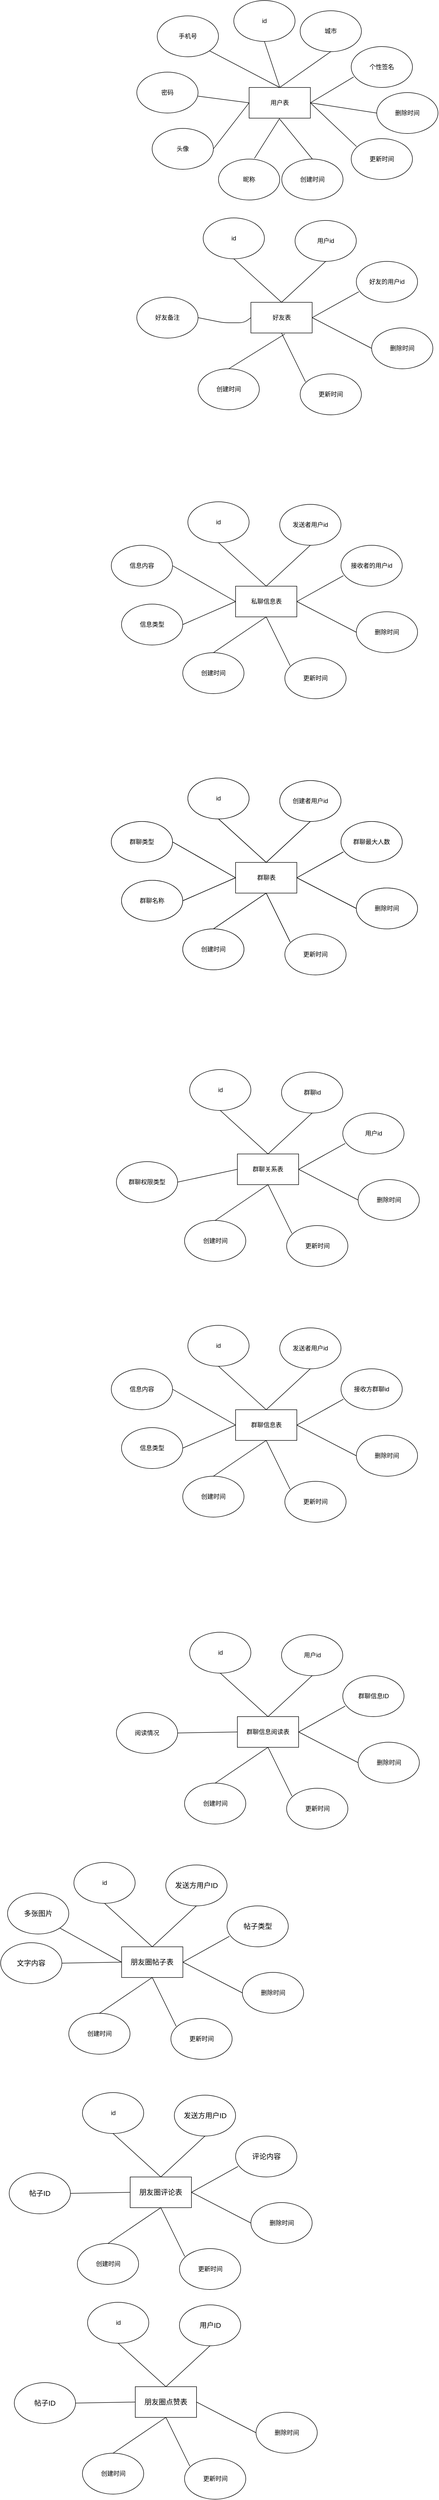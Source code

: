 <mxfile version="14.6.9" type="github">
  <diagram id="XN5b5UXGegkv9Bx4KRt7" name="Page-1">
    <mxGraphModel dx="1321" dy="261" grid="1" gridSize="10" guides="1" tooltips="1" connect="1" arrows="1" fold="1" page="1" pageScale="1" pageWidth="827" pageHeight="1169" math="0" shadow="0">
      <root>
        <mxCell id="0" />
        <mxCell id="1" parent="0" />
        <mxCell id="5YTZuYFK5h-d97oORlPm-1" value="用户表" style="rounded=0;whiteSpace=wrap;html=1;" parent="1" vertex="1">
          <mxGeometry x="350" y="250" width="120" height="60" as="geometry" />
        </mxCell>
        <mxCell id="5YTZuYFK5h-d97oORlPm-2" value="手机号" style="ellipse;whiteSpace=wrap;html=1;" parent="1" vertex="1">
          <mxGeometry x="170" y="110" width="120" height="80" as="geometry" />
        </mxCell>
        <mxCell id="5YTZuYFK5h-d97oORlPm-3" value="id" style="ellipse;whiteSpace=wrap;html=1;" parent="1" vertex="1">
          <mxGeometry x="320" y="80" width="120" height="80" as="geometry" />
        </mxCell>
        <mxCell id="5YTZuYFK5h-d97oORlPm-4" value="密码" style="ellipse;whiteSpace=wrap;html=1;" parent="1" vertex="1">
          <mxGeometry x="130" y="220" width="120" height="80" as="geometry" />
        </mxCell>
        <mxCell id="5YTZuYFK5h-d97oORlPm-5" value="昵称" style="ellipse;whiteSpace=wrap;html=1;" parent="1" vertex="1">
          <mxGeometry x="290" y="390" width="120" height="80" as="geometry" />
        </mxCell>
        <mxCell id="5YTZuYFK5h-d97oORlPm-6" value="个性签名" style="ellipse;whiteSpace=wrap;html=1;" parent="1" vertex="1">
          <mxGeometry x="550" y="170" width="120" height="80" as="geometry" />
        </mxCell>
        <mxCell id="5YTZuYFK5h-d97oORlPm-7" value="城市" style="ellipse;whiteSpace=wrap;html=1;" parent="1" vertex="1">
          <mxGeometry x="450" y="100" width="120" height="80" as="geometry" />
        </mxCell>
        <mxCell id="5YTZuYFK5h-d97oORlPm-8" value="头像" style="ellipse;whiteSpace=wrap;html=1;" parent="1" vertex="1">
          <mxGeometry x="160" y="330" width="120" height="80" as="geometry" />
        </mxCell>
        <mxCell id="5YTZuYFK5h-d97oORlPm-9" value="删除时间" style="ellipse;whiteSpace=wrap;html=1;" parent="1" vertex="1">
          <mxGeometry x="600" y="260" width="120" height="80" as="geometry" />
        </mxCell>
        <mxCell id="5YTZuYFK5h-d97oORlPm-10" value="更新时间" style="ellipse;whiteSpace=wrap;html=1;" parent="1" vertex="1">
          <mxGeometry x="550" y="350" width="120" height="80" as="geometry" />
        </mxCell>
        <mxCell id="5YTZuYFK5h-d97oORlPm-11" value="创建时间" style="ellipse;whiteSpace=wrap;html=1;" parent="1" vertex="1">
          <mxGeometry x="414" y="390" width="120" height="80" as="geometry" />
        </mxCell>
        <mxCell id="5YTZuYFK5h-d97oORlPm-12" value="" style="endArrow=none;html=1;entryX=1;entryY=1;entryDx=0;entryDy=0;exitX=0.5;exitY=0;exitDx=0;exitDy=0;" parent="1" source="5YTZuYFK5h-d97oORlPm-1" target="5YTZuYFK5h-d97oORlPm-2" edge="1">
          <mxGeometry width="50" height="50" relative="1" as="geometry">
            <mxPoint x="390" y="310" as="sourcePoint" />
            <mxPoint x="440" y="260" as="targetPoint" />
          </mxGeometry>
        </mxCell>
        <mxCell id="5YTZuYFK5h-d97oORlPm-13" value="" style="endArrow=none;html=1;entryX=0.5;entryY=1;entryDx=0;entryDy=0;exitX=0.5;exitY=0;exitDx=0;exitDy=0;" parent="1" source="5YTZuYFK5h-d97oORlPm-1" target="5YTZuYFK5h-d97oORlPm-7" edge="1">
          <mxGeometry width="50" height="50" relative="1" as="geometry">
            <mxPoint x="390" y="310" as="sourcePoint" />
            <mxPoint x="440" y="260" as="targetPoint" />
          </mxGeometry>
        </mxCell>
        <mxCell id="5YTZuYFK5h-d97oORlPm-15" value="" style="endArrow=none;html=1;entryX=0.5;entryY=1;entryDx=0;entryDy=0;exitX=0.5;exitY=0;exitDx=0;exitDy=0;" parent="1" source="5YTZuYFK5h-d97oORlPm-1" target="5YTZuYFK5h-d97oORlPm-3" edge="1">
          <mxGeometry width="50" height="50" relative="1" as="geometry">
            <mxPoint x="390" y="310" as="sourcePoint" />
            <mxPoint x="440" y="260" as="targetPoint" />
          </mxGeometry>
        </mxCell>
        <mxCell id="5YTZuYFK5h-d97oORlPm-16" value="" style="endArrow=none;html=1;entryX=0.04;entryY=0.743;entryDx=0;entryDy=0;entryPerimeter=0;exitX=1;exitY=0.5;exitDx=0;exitDy=0;" parent="1" source="5YTZuYFK5h-d97oORlPm-1" target="5YTZuYFK5h-d97oORlPm-6" edge="1">
          <mxGeometry width="50" height="50" relative="1" as="geometry">
            <mxPoint x="120" y="470" as="sourcePoint" />
            <mxPoint x="170" y="420" as="targetPoint" />
          </mxGeometry>
        </mxCell>
        <mxCell id="5YTZuYFK5h-d97oORlPm-17" value="" style="endArrow=none;html=1;exitX=1;exitY=0.5;exitDx=0;exitDy=0;entryX=0;entryY=0.5;entryDx=0;entryDy=0;" parent="1" source="5YTZuYFK5h-d97oORlPm-1" target="5YTZuYFK5h-d97oORlPm-9" edge="1">
          <mxGeometry width="50" height="50" relative="1" as="geometry">
            <mxPoint x="470" y="340" as="sourcePoint" />
            <mxPoint x="520" y="290" as="targetPoint" />
          </mxGeometry>
        </mxCell>
        <mxCell id="5YTZuYFK5h-d97oORlPm-18" value="" style="endArrow=none;html=1;exitX=1;exitY=0.5;exitDx=0;exitDy=0;entryX=0.087;entryY=0.193;entryDx=0;entryDy=0;entryPerimeter=0;" parent="1" source="5YTZuYFK5h-d97oORlPm-1" target="5YTZuYFK5h-d97oORlPm-10" edge="1">
          <mxGeometry width="50" height="50" relative="1" as="geometry">
            <mxPoint x="520" y="360" as="sourcePoint" />
            <mxPoint x="570" y="310" as="targetPoint" />
          </mxGeometry>
        </mxCell>
        <mxCell id="5YTZuYFK5h-d97oORlPm-19" value="" style="endArrow=none;html=1;exitX=0.5;exitY=0;exitDx=0;exitDy=0;" parent="1" source="5YTZuYFK5h-d97oORlPm-11" edge="1">
          <mxGeometry width="50" height="50" relative="1" as="geometry">
            <mxPoint x="390" y="310" as="sourcePoint" />
            <mxPoint x="410" y="312" as="targetPoint" />
          </mxGeometry>
        </mxCell>
        <mxCell id="5YTZuYFK5h-d97oORlPm-20" value="" style="endArrow=none;html=1;exitX=0.587;exitY=-0.017;exitDx=0;exitDy=0;exitPerimeter=0;entryX=0.5;entryY=1;entryDx=0;entryDy=0;" parent="1" source="5YTZuYFK5h-d97oORlPm-5" target="5YTZuYFK5h-d97oORlPm-1" edge="1">
          <mxGeometry width="50" height="50" relative="1" as="geometry">
            <mxPoint x="390" y="310" as="sourcePoint" />
            <mxPoint x="440" y="260" as="targetPoint" />
          </mxGeometry>
        </mxCell>
        <mxCell id="5YTZuYFK5h-d97oORlPm-21" value="" style="endArrow=none;html=1;entryX=0;entryY=0.5;entryDx=0;entryDy=0;exitX=1;exitY=0.5;exitDx=0;exitDy=0;" parent="1" source="5YTZuYFK5h-d97oORlPm-8" target="5YTZuYFK5h-d97oORlPm-1" edge="1">
          <mxGeometry width="50" height="50" relative="1" as="geometry">
            <mxPoint x="280" y="380" as="sourcePoint" />
            <mxPoint x="330" y="330" as="targetPoint" />
          </mxGeometry>
        </mxCell>
        <mxCell id="5YTZuYFK5h-d97oORlPm-23" value="" style="endArrow=none;html=1;entryX=0;entryY=0.5;entryDx=0;entryDy=0;" parent="1" target="5YTZuYFK5h-d97oORlPm-1" edge="1">
          <mxGeometry width="50" height="50" relative="1" as="geometry">
            <mxPoint x="250" y="267" as="sourcePoint" />
            <mxPoint x="320.711" y="260" as="targetPoint" />
          </mxGeometry>
        </mxCell>
        <mxCell id="5YTZuYFK5h-d97oORlPm-25" value="好友表" style="rounded=0;whiteSpace=wrap;html=1;" parent="1" vertex="1">
          <mxGeometry x="353.5" y="670" width="120" height="60" as="geometry" />
        </mxCell>
        <mxCell id="5YTZuYFK5h-d97oORlPm-27" value="id" style="ellipse;whiteSpace=wrap;html=1;" parent="1" vertex="1">
          <mxGeometry x="260" y="505" width="120" height="80" as="geometry" />
        </mxCell>
        <mxCell id="5YTZuYFK5h-d97oORlPm-29" value="好友备注" style="ellipse;whiteSpace=wrap;html=1;" parent="1" vertex="1">
          <mxGeometry x="130" y="660" width="120" height="80" as="geometry" />
        </mxCell>
        <mxCell id="5YTZuYFK5h-d97oORlPm-30" value="好友的用户id" style="ellipse;whiteSpace=wrap;html=1;" parent="1" vertex="1">
          <mxGeometry x="560" y="590" width="120" height="80" as="geometry" />
        </mxCell>
        <mxCell id="5YTZuYFK5h-d97oORlPm-31" value="用户id" style="ellipse;whiteSpace=wrap;html=1;" parent="1" vertex="1">
          <mxGeometry x="440" y="510" width="120" height="80" as="geometry" />
        </mxCell>
        <mxCell id="5YTZuYFK5h-d97oORlPm-33" value="删除时间" style="ellipse;whiteSpace=wrap;html=1;" parent="1" vertex="1">
          <mxGeometry x="590" y="720" width="120" height="80" as="geometry" />
        </mxCell>
        <mxCell id="5YTZuYFK5h-d97oORlPm-34" value="更新时间" style="ellipse;whiteSpace=wrap;html=1;" parent="1" vertex="1">
          <mxGeometry x="450" y="810" width="120" height="80" as="geometry" />
        </mxCell>
        <mxCell id="5YTZuYFK5h-d97oORlPm-35" value="创建时间" style="ellipse;whiteSpace=wrap;html=1;" parent="1" vertex="1">
          <mxGeometry x="250" y="800" width="120" height="80" as="geometry" />
        </mxCell>
        <mxCell id="5YTZuYFK5h-d97oORlPm-37" value="" style="endArrow=none;html=1;entryX=0.5;entryY=1;entryDx=0;entryDy=0;exitX=0.5;exitY=0;exitDx=0;exitDy=0;" parent="1" source="5YTZuYFK5h-d97oORlPm-25" target="5YTZuYFK5h-d97oORlPm-31" edge="1">
          <mxGeometry width="50" height="50" relative="1" as="geometry">
            <mxPoint x="400" y="730" as="sourcePoint" />
            <mxPoint x="450" y="680" as="targetPoint" />
          </mxGeometry>
        </mxCell>
        <mxCell id="5YTZuYFK5h-d97oORlPm-38" value="" style="endArrow=none;html=1;entryX=0.5;entryY=1;entryDx=0;entryDy=0;exitX=0.5;exitY=0;exitDx=0;exitDy=0;" parent="1" source="5YTZuYFK5h-d97oORlPm-25" target="5YTZuYFK5h-d97oORlPm-27" edge="1">
          <mxGeometry width="50" height="50" relative="1" as="geometry">
            <mxPoint x="400" y="730" as="sourcePoint" />
            <mxPoint x="450" y="680" as="targetPoint" />
          </mxGeometry>
        </mxCell>
        <mxCell id="5YTZuYFK5h-d97oORlPm-39" value="" style="endArrow=none;html=1;entryX=0.04;entryY=0.743;entryDx=0;entryDy=0;entryPerimeter=0;exitX=1;exitY=0.5;exitDx=0;exitDy=0;" parent="1" source="5YTZuYFK5h-d97oORlPm-25" target="5YTZuYFK5h-d97oORlPm-30" edge="1">
          <mxGeometry width="50" height="50" relative="1" as="geometry">
            <mxPoint x="130" y="890" as="sourcePoint" />
            <mxPoint x="180" y="840" as="targetPoint" />
          </mxGeometry>
        </mxCell>
        <mxCell id="5YTZuYFK5h-d97oORlPm-40" value="" style="endArrow=none;html=1;exitX=1;exitY=0.5;exitDx=0;exitDy=0;entryX=0;entryY=0.5;entryDx=0;entryDy=0;" parent="1" source="5YTZuYFK5h-d97oORlPm-25" target="5YTZuYFK5h-d97oORlPm-33" edge="1">
          <mxGeometry width="50" height="50" relative="1" as="geometry">
            <mxPoint x="480" y="760" as="sourcePoint" />
            <mxPoint x="530" y="710" as="targetPoint" />
          </mxGeometry>
        </mxCell>
        <mxCell id="5YTZuYFK5h-d97oORlPm-41" value="" style="endArrow=none;html=1;entryX=0.087;entryY=0.193;entryDx=0;entryDy=0;entryPerimeter=0;exitX=0.5;exitY=1;exitDx=0;exitDy=0;" parent="1" source="5YTZuYFK5h-d97oORlPm-25" target="5YTZuYFK5h-d97oORlPm-34" edge="1">
          <mxGeometry width="50" height="50" relative="1" as="geometry">
            <mxPoint x="420" y="740" as="sourcePoint" />
            <mxPoint x="580" y="730" as="targetPoint" />
          </mxGeometry>
        </mxCell>
        <mxCell id="5YTZuYFK5h-d97oORlPm-42" value="" style="endArrow=none;html=1;exitX=0.5;exitY=0;exitDx=0;exitDy=0;" parent="1" source="5YTZuYFK5h-d97oORlPm-35" edge="1">
          <mxGeometry width="50" height="50" relative="1" as="geometry">
            <mxPoint x="400" y="730" as="sourcePoint" />
            <mxPoint x="420" y="732" as="targetPoint" />
          </mxGeometry>
        </mxCell>
        <mxCell id="5YTZuYFK5h-d97oORlPm-43" value="" style="endArrow=none;html=1;exitX=1;exitY=0.5;exitDx=0;exitDy=0;entryX=0;entryY=0.5;entryDx=0;entryDy=0;" parent="1" source="5YTZuYFK5h-d97oORlPm-29" target="5YTZuYFK5h-d97oORlPm-25" edge="1">
          <mxGeometry width="50" height="50" relative="1" as="geometry">
            <mxPoint x="400" y="730" as="sourcePoint" />
            <mxPoint x="450" y="680" as="targetPoint" />
            <Array as="points">
              <mxPoint x="300" y="710" />
              <mxPoint x="340" y="710" />
            </Array>
          </mxGeometry>
        </mxCell>
        <mxCell id="5YTZuYFK5h-d97oORlPm-49" value="私聊信息表" style="rounded=0;whiteSpace=wrap;html=1;" parent="1" vertex="1">
          <mxGeometry x="323.5" y="1225" width="120" height="60" as="geometry" />
        </mxCell>
        <mxCell id="5YTZuYFK5h-d97oORlPm-50" value="id" style="ellipse;whiteSpace=wrap;html=1;" parent="1" vertex="1">
          <mxGeometry x="230" y="1060" width="120" height="80" as="geometry" />
        </mxCell>
        <mxCell id="5YTZuYFK5h-d97oORlPm-51" value="信息类型" style="ellipse;whiteSpace=wrap;html=1;" parent="1" vertex="1">
          <mxGeometry x="100" y="1260" width="120" height="80" as="geometry" />
        </mxCell>
        <mxCell id="5YTZuYFK5h-d97oORlPm-52" value="接收者的用户id" style="ellipse;whiteSpace=wrap;html=1;" parent="1" vertex="1">
          <mxGeometry x="530" y="1145" width="120" height="80" as="geometry" />
        </mxCell>
        <mxCell id="5YTZuYFK5h-d97oORlPm-53" value="发送者用户id" style="ellipse;whiteSpace=wrap;html=1;" parent="1" vertex="1">
          <mxGeometry x="410" y="1065" width="120" height="80" as="geometry" />
        </mxCell>
        <mxCell id="5YTZuYFK5h-d97oORlPm-54" value="删除时间" style="ellipse;whiteSpace=wrap;html=1;" parent="1" vertex="1">
          <mxGeometry x="560" y="1275" width="120" height="80" as="geometry" />
        </mxCell>
        <mxCell id="5YTZuYFK5h-d97oORlPm-55" value="更新时间" style="ellipse;whiteSpace=wrap;html=1;" parent="1" vertex="1">
          <mxGeometry x="420" y="1365" width="120" height="80" as="geometry" />
        </mxCell>
        <mxCell id="5YTZuYFK5h-d97oORlPm-56" value="创建时间" style="ellipse;whiteSpace=wrap;html=1;" parent="1" vertex="1">
          <mxGeometry x="220" y="1355" width="120" height="80" as="geometry" />
        </mxCell>
        <mxCell id="5YTZuYFK5h-d97oORlPm-57" value="" style="endArrow=none;html=1;entryX=0.5;entryY=1;entryDx=0;entryDy=0;exitX=0.5;exitY=0;exitDx=0;exitDy=0;" parent="1" source="5YTZuYFK5h-d97oORlPm-49" target="5YTZuYFK5h-d97oORlPm-53" edge="1">
          <mxGeometry width="50" height="50" relative="1" as="geometry">
            <mxPoint x="370" y="1285" as="sourcePoint" />
            <mxPoint x="420" y="1235" as="targetPoint" />
          </mxGeometry>
        </mxCell>
        <mxCell id="5YTZuYFK5h-d97oORlPm-58" value="" style="endArrow=none;html=1;entryX=0.5;entryY=1;entryDx=0;entryDy=0;exitX=0.5;exitY=0;exitDx=0;exitDy=0;" parent="1" source="5YTZuYFK5h-d97oORlPm-49" target="5YTZuYFK5h-d97oORlPm-50" edge="1">
          <mxGeometry width="50" height="50" relative="1" as="geometry">
            <mxPoint x="370" y="1285" as="sourcePoint" />
            <mxPoint x="420" y="1235" as="targetPoint" />
          </mxGeometry>
        </mxCell>
        <mxCell id="5YTZuYFK5h-d97oORlPm-59" value="" style="endArrow=none;html=1;entryX=0.04;entryY=0.743;entryDx=0;entryDy=0;entryPerimeter=0;exitX=1;exitY=0.5;exitDx=0;exitDy=0;" parent="1" source="5YTZuYFK5h-d97oORlPm-49" target="5YTZuYFK5h-d97oORlPm-52" edge="1">
          <mxGeometry width="50" height="50" relative="1" as="geometry">
            <mxPoint x="100" y="1445" as="sourcePoint" />
            <mxPoint x="150" y="1395" as="targetPoint" />
          </mxGeometry>
        </mxCell>
        <mxCell id="5YTZuYFK5h-d97oORlPm-60" value="" style="endArrow=none;html=1;exitX=1;exitY=0.5;exitDx=0;exitDy=0;entryX=0;entryY=0.5;entryDx=0;entryDy=0;" parent="1" source="5YTZuYFK5h-d97oORlPm-49" target="5YTZuYFK5h-d97oORlPm-54" edge="1">
          <mxGeometry width="50" height="50" relative="1" as="geometry">
            <mxPoint x="450" y="1315" as="sourcePoint" />
            <mxPoint x="500" y="1265" as="targetPoint" />
          </mxGeometry>
        </mxCell>
        <mxCell id="5YTZuYFK5h-d97oORlPm-61" value="" style="endArrow=none;html=1;entryX=0.087;entryY=0.193;entryDx=0;entryDy=0;entryPerimeter=0;exitX=0.5;exitY=1;exitDx=0;exitDy=0;" parent="1" source="5YTZuYFK5h-d97oORlPm-49" target="5YTZuYFK5h-d97oORlPm-55" edge="1">
          <mxGeometry width="50" height="50" relative="1" as="geometry">
            <mxPoint x="390" y="1295" as="sourcePoint" />
            <mxPoint x="550" y="1285" as="targetPoint" />
          </mxGeometry>
        </mxCell>
        <mxCell id="5YTZuYFK5h-d97oORlPm-62" value="" style="endArrow=none;html=1;exitX=0.5;exitY=0;exitDx=0;exitDy=0;entryX=0.5;entryY=1;entryDx=0;entryDy=0;" parent="1" source="5YTZuYFK5h-d97oORlPm-56" target="5YTZuYFK5h-d97oORlPm-49" edge="1">
          <mxGeometry width="50" height="50" relative="1" as="geometry">
            <mxPoint x="370" y="1285" as="sourcePoint" />
            <mxPoint x="390" y="1287" as="targetPoint" />
          </mxGeometry>
        </mxCell>
        <mxCell id="5YTZuYFK5h-d97oORlPm-64" value="信息内容" style="ellipse;whiteSpace=wrap;html=1;" parent="1" vertex="1">
          <mxGeometry x="80" y="1145" width="120" height="80" as="geometry" />
        </mxCell>
        <mxCell id="5YTZuYFK5h-d97oORlPm-65" value="" style="endArrow=none;html=1;exitX=1;exitY=0.5;exitDx=0;exitDy=0;entryX=0;entryY=0.5;entryDx=0;entryDy=0;" parent="1" source="5YTZuYFK5h-d97oORlPm-64" target="5YTZuYFK5h-d97oORlPm-49" edge="1">
          <mxGeometry width="50" height="50" relative="1" as="geometry">
            <mxPoint x="220" y="1200" as="sourcePoint" />
            <mxPoint x="320" y="1250" as="targetPoint" />
          </mxGeometry>
        </mxCell>
        <mxCell id="5YTZuYFK5h-d97oORlPm-66" value="" style="endArrow=none;html=1;entryX=0;entryY=0.5;entryDx=0;entryDy=0;" parent="1" target="5YTZuYFK5h-d97oORlPm-49" edge="1">
          <mxGeometry width="50" height="50" relative="1" as="geometry">
            <mxPoint x="220" y="1300" as="sourcePoint" />
            <mxPoint x="320" y="1260" as="targetPoint" />
          </mxGeometry>
        </mxCell>
        <mxCell id="5YTZuYFK5h-d97oORlPm-68" value="群聊表" style="rounded=0;whiteSpace=wrap;html=1;" parent="1" vertex="1">
          <mxGeometry x="323.5" y="1765" width="120" height="60" as="geometry" />
        </mxCell>
        <mxCell id="5YTZuYFK5h-d97oORlPm-69" value="id" style="ellipse;whiteSpace=wrap;html=1;" parent="1" vertex="1">
          <mxGeometry x="230" y="1600" width="120" height="80" as="geometry" />
        </mxCell>
        <mxCell id="5YTZuYFK5h-d97oORlPm-70" value="群聊名称" style="ellipse;whiteSpace=wrap;html=1;" parent="1" vertex="1">
          <mxGeometry x="100" y="1800" width="120" height="80" as="geometry" />
        </mxCell>
        <mxCell id="5YTZuYFK5h-d97oORlPm-71" value="群聊最大人数" style="ellipse;whiteSpace=wrap;html=1;" parent="1" vertex="1">
          <mxGeometry x="530" y="1685" width="120" height="80" as="geometry" />
        </mxCell>
        <mxCell id="5YTZuYFK5h-d97oORlPm-72" value="创建者用户id" style="ellipse;whiteSpace=wrap;html=1;" parent="1" vertex="1">
          <mxGeometry x="410" y="1605" width="120" height="80" as="geometry" />
        </mxCell>
        <mxCell id="5YTZuYFK5h-d97oORlPm-73" value="删除时间" style="ellipse;whiteSpace=wrap;html=1;" parent="1" vertex="1">
          <mxGeometry x="560" y="1815" width="120" height="80" as="geometry" />
        </mxCell>
        <mxCell id="5YTZuYFK5h-d97oORlPm-74" value="更新时间" style="ellipse;whiteSpace=wrap;html=1;" parent="1" vertex="1">
          <mxGeometry x="420" y="1905" width="120" height="80" as="geometry" />
        </mxCell>
        <mxCell id="5YTZuYFK5h-d97oORlPm-75" value="创建时间" style="ellipse;whiteSpace=wrap;html=1;" parent="1" vertex="1">
          <mxGeometry x="220" y="1895" width="120" height="80" as="geometry" />
        </mxCell>
        <mxCell id="5YTZuYFK5h-d97oORlPm-76" value="" style="endArrow=none;html=1;entryX=0.5;entryY=1;entryDx=0;entryDy=0;exitX=0.5;exitY=0;exitDx=0;exitDy=0;" parent="1" source="5YTZuYFK5h-d97oORlPm-68" target="5YTZuYFK5h-d97oORlPm-72" edge="1">
          <mxGeometry width="50" height="50" relative="1" as="geometry">
            <mxPoint x="370" y="1825" as="sourcePoint" />
            <mxPoint x="420" y="1775" as="targetPoint" />
          </mxGeometry>
        </mxCell>
        <mxCell id="5YTZuYFK5h-d97oORlPm-77" value="" style="endArrow=none;html=1;entryX=0.5;entryY=1;entryDx=0;entryDy=0;exitX=0.5;exitY=0;exitDx=0;exitDy=0;" parent="1" source="5YTZuYFK5h-d97oORlPm-68" target="5YTZuYFK5h-d97oORlPm-69" edge="1">
          <mxGeometry width="50" height="50" relative="1" as="geometry">
            <mxPoint x="370" y="1825" as="sourcePoint" />
            <mxPoint x="420" y="1775" as="targetPoint" />
          </mxGeometry>
        </mxCell>
        <mxCell id="5YTZuYFK5h-d97oORlPm-78" value="" style="endArrow=none;html=1;entryX=0.04;entryY=0.743;entryDx=0;entryDy=0;entryPerimeter=0;exitX=1;exitY=0.5;exitDx=0;exitDy=0;" parent="1" source="5YTZuYFK5h-d97oORlPm-68" target="5YTZuYFK5h-d97oORlPm-71" edge="1">
          <mxGeometry width="50" height="50" relative="1" as="geometry">
            <mxPoint x="100" y="1985" as="sourcePoint" />
            <mxPoint x="150" y="1935" as="targetPoint" />
          </mxGeometry>
        </mxCell>
        <mxCell id="5YTZuYFK5h-d97oORlPm-79" value="" style="endArrow=none;html=1;exitX=1;exitY=0.5;exitDx=0;exitDy=0;entryX=0;entryY=0.5;entryDx=0;entryDy=0;" parent="1" source="5YTZuYFK5h-d97oORlPm-68" target="5YTZuYFK5h-d97oORlPm-73" edge="1">
          <mxGeometry width="50" height="50" relative="1" as="geometry">
            <mxPoint x="450" y="1855" as="sourcePoint" />
            <mxPoint x="500" y="1805" as="targetPoint" />
          </mxGeometry>
        </mxCell>
        <mxCell id="5YTZuYFK5h-d97oORlPm-80" value="" style="endArrow=none;html=1;entryX=0.087;entryY=0.193;entryDx=0;entryDy=0;entryPerimeter=0;exitX=0.5;exitY=1;exitDx=0;exitDy=0;" parent="1" source="5YTZuYFK5h-d97oORlPm-68" target="5YTZuYFK5h-d97oORlPm-74" edge="1">
          <mxGeometry width="50" height="50" relative="1" as="geometry">
            <mxPoint x="390" y="1835" as="sourcePoint" />
            <mxPoint x="550" y="1825" as="targetPoint" />
          </mxGeometry>
        </mxCell>
        <mxCell id="5YTZuYFK5h-d97oORlPm-81" value="" style="endArrow=none;html=1;exitX=0.5;exitY=0;exitDx=0;exitDy=0;entryX=0.5;entryY=1;entryDx=0;entryDy=0;" parent="1" source="5YTZuYFK5h-d97oORlPm-75" target="5YTZuYFK5h-d97oORlPm-68" edge="1">
          <mxGeometry width="50" height="50" relative="1" as="geometry">
            <mxPoint x="370" y="1825" as="sourcePoint" />
            <mxPoint x="390" y="1827" as="targetPoint" />
          </mxGeometry>
        </mxCell>
        <mxCell id="5YTZuYFK5h-d97oORlPm-82" value="群聊类型" style="ellipse;whiteSpace=wrap;html=1;" parent="1" vertex="1">
          <mxGeometry x="80" y="1685" width="120" height="80" as="geometry" />
        </mxCell>
        <mxCell id="5YTZuYFK5h-d97oORlPm-83" value="" style="endArrow=none;html=1;exitX=1;exitY=0.5;exitDx=0;exitDy=0;entryX=0;entryY=0.5;entryDx=0;entryDy=0;" parent="1" source="5YTZuYFK5h-d97oORlPm-82" target="5YTZuYFK5h-d97oORlPm-68" edge="1">
          <mxGeometry width="50" height="50" relative="1" as="geometry">
            <mxPoint x="220" y="1740" as="sourcePoint" />
            <mxPoint x="320" y="1790" as="targetPoint" />
          </mxGeometry>
        </mxCell>
        <mxCell id="5YTZuYFK5h-d97oORlPm-84" value="" style="endArrow=none;html=1;entryX=0;entryY=0.5;entryDx=0;entryDy=0;" parent="1" target="5YTZuYFK5h-d97oORlPm-68" edge="1">
          <mxGeometry width="50" height="50" relative="1" as="geometry">
            <mxPoint x="220" y="1840" as="sourcePoint" />
            <mxPoint x="320" y="1800" as="targetPoint" />
          </mxGeometry>
        </mxCell>
        <mxCell id="5YTZuYFK5h-d97oORlPm-85" value="群聊表" style="rounded=0;whiteSpace=wrap;html=1;" parent="1" vertex="1">
          <mxGeometry x="323.5" y="1765" width="120" height="60" as="geometry" />
        </mxCell>
        <mxCell id="5YTZuYFK5h-d97oORlPm-86" value="id" style="ellipse;whiteSpace=wrap;html=1;" parent="1" vertex="1">
          <mxGeometry x="230" y="1600" width="120" height="80" as="geometry" />
        </mxCell>
        <mxCell id="5YTZuYFK5h-d97oORlPm-87" value="群聊名称" style="ellipse;whiteSpace=wrap;html=1;" parent="1" vertex="1">
          <mxGeometry x="100" y="1800" width="120" height="80" as="geometry" />
        </mxCell>
        <mxCell id="5YTZuYFK5h-d97oORlPm-88" value="群聊最大人数" style="ellipse;whiteSpace=wrap;html=1;" parent="1" vertex="1">
          <mxGeometry x="530" y="1685" width="120" height="80" as="geometry" />
        </mxCell>
        <mxCell id="5YTZuYFK5h-d97oORlPm-89" value="创建者用户id" style="ellipse;whiteSpace=wrap;html=1;" parent="1" vertex="1">
          <mxGeometry x="410" y="1605" width="120" height="80" as="geometry" />
        </mxCell>
        <mxCell id="5YTZuYFK5h-d97oORlPm-90" value="创建时间" style="ellipse;whiteSpace=wrap;html=1;" parent="1" vertex="1">
          <mxGeometry x="220" y="1895" width="120" height="80" as="geometry" />
        </mxCell>
        <mxCell id="5YTZuYFK5h-d97oORlPm-91" value="" style="endArrow=none;html=1;entryX=0.5;entryY=1;entryDx=0;entryDy=0;exitX=0.5;exitY=0;exitDx=0;exitDy=0;" parent="1" source="5YTZuYFK5h-d97oORlPm-85" target="5YTZuYFK5h-d97oORlPm-89" edge="1">
          <mxGeometry width="50" height="50" relative="1" as="geometry">
            <mxPoint x="370" y="1825" as="sourcePoint" />
            <mxPoint x="420" y="1775" as="targetPoint" />
          </mxGeometry>
        </mxCell>
        <mxCell id="5YTZuYFK5h-d97oORlPm-92" value="" style="endArrow=none;html=1;entryX=0.5;entryY=1;entryDx=0;entryDy=0;exitX=0.5;exitY=0;exitDx=0;exitDy=0;" parent="1" source="5YTZuYFK5h-d97oORlPm-85" target="5YTZuYFK5h-d97oORlPm-86" edge="1">
          <mxGeometry width="50" height="50" relative="1" as="geometry">
            <mxPoint x="370" y="1825" as="sourcePoint" />
            <mxPoint x="420" y="1775" as="targetPoint" />
          </mxGeometry>
        </mxCell>
        <mxCell id="5YTZuYFK5h-d97oORlPm-93" value="" style="endArrow=none;html=1;entryX=0.04;entryY=0.743;entryDx=0;entryDy=0;entryPerimeter=0;exitX=1;exitY=0.5;exitDx=0;exitDy=0;" parent="1" source="5YTZuYFK5h-d97oORlPm-85" target="5YTZuYFK5h-d97oORlPm-88" edge="1">
          <mxGeometry width="50" height="50" relative="1" as="geometry">
            <mxPoint x="100" y="1985" as="sourcePoint" />
            <mxPoint x="150" y="1935" as="targetPoint" />
          </mxGeometry>
        </mxCell>
        <mxCell id="5YTZuYFK5h-d97oORlPm-94" value="" style="endArrow=none;html=1;exitX=1;exitY=0.5;exitDx=0;exitDy=0;entryX=0;entryY=0.5;entryDx=0;entryDy=0;" parent="1" source="5YTZuYFK5h-d97oORlPm-85" target="5YTZuYFK5h-d97oORlPm-100" edge="1">
          <mxGeometry width="50" height="50" relative="1" as="geometry">
            <mxPoint x="450" y="1855" as="sourcePoint" />
            <mxPoint x="500" y="1805" as="targetPoint" />
          </mxGeometry>
        </mxCell>
        <mxCell id="5YTZuYFK5h-d97oORlPm-95" value="" style="endArrow=none;html=1;entryX=0.087;entryY=0.193;entryDx=0;entryDy=0;entryPerimeter=0;exitX=0.5;exitY=1;exitDx=0;exitDy=0;" parent="1" source="5YTZuYFK5h-d97oORlPm-85" edge="1">
          <mxGeometry width="50" height="50" relative="1" as="geometry">
            <mxPoint x="390" y="1835" as="sourcePoint" />
            <mxPoint x="430.44" y="1920.44" as="targetPoint" />
          </mxGeometry>
        </mxCell>
        <mxCell id="5YTZuYFK5h-d97oORlPm-96" value="" style="endArrow=none;html=1;exitX=0.5;exitY=0;exitDx=0;exitDy=0;entryX=0.5;entryY=1;entryDx=0;entryDy=0;" parent="1" source="5YTZuYFK5h-d97oORlPm-90" target="5YTZuYFK5h-d97oORlPm-85" edge="1">
          <mxGeometry width="50" height="50" relative="1" as="geometry">
            <mxPoint x="370" y="1825" as="sourcePoint" />
            <mxPoint x="390" y="1827" as="targetPoint" />
          </mxGeometry>
        </mxCell>
        <mxCell id="5YTZuYFK5h-d97oORlPm-97" value="群聊类型" style="ellipse;whiteSpace=wrap;html=1;" parent="1" vertex="1">
          <mxGeometry x="80" y="1685" width="120" height="80" as="geometry" />
        </mxCell>
        <mxCell id="5YTZuYFK5h-d97oORlPm-98" value="" style="endArrow=none;html=1;exitX=1;exitY=0.5;exitDx=0;exitDy=0;entryX=0;entryY=0.5;entryDx=0;entryDy=0;" parent="1" source="5YTZuYFK5h-d97oORlPm-97" target="5YTZuYFK5h-d97oORlPm-85" edge="1">
          <mxGeometry width="50" height="50" relative="1" as="geometry">
            <mxPoint x="220" y="1740" as="sourcePoint" />
            <mxPoint x="320" y="1790" as="targetPoint" />
          </mxGeometry>
        </mxCell>
        <mxCell id="5YTZuYFK5h-d97oORlPm-99" value="" style="endArrow=none;html=1;entryX=0;entryY=0.5;entryDx=0;entryDy=0;" parent="1" target="5YTZuYFK5h-d97oORlPm-85" edge="1">
          <mxGeometry width="50" height="50" relative="1" as="geometry">
            <mxPoint x="220" y="1840" as="sourcePoint" />
            <mxPoint x="320" y="1800" as="targetPoint" />
          </mxGeometry>
        </mxCell>
        <mxCell id="5YTZuYFK5h-d97oORlPm-100" value="删除时间" style="ellipse;whiteSpace=wrap;html=1;" parent="1" vertex="1">
          <mxGeometry x="560" y="1815" width="120" height="80" as="geometry" />
        </mxCell>
        <mxCell id="5YTZuYFK5h-d97oORlPm-101" value="更新时间" style="ellipse;whiteSpace=wrap;html=1;" parent="1" vertex="1">
          <mxGeometry x="423.5" y="2475" width="120" height="80" as="geometry" />
        </mxCell>
        <mxCell id="5YTZuYFK5h-d97oORlPm-102" value="群聊关系表" style="rounded=0;whiteSpace=wrap;html=1;" parent="1" vertex="1">
          <mxGeometry x="327" y="2335" width="120" height="60" as="geometry" />
        </mxCell>
        <mxCell id="5YTZuYFK5h-d97oORlPm-103" value="id" style="ellipse;whiteSpace=wrap;html=1;" parent="1" vertex="1">
          <mxGeometry x="233.5" y="2170" width="120" height="80" as="geometry" />
        </mxCell>
        <mxCell id="5YTZuYFK5h-d97oORlPm-104" value="群聊权限类型" style="ellipse;whiteSpace=wrap;html=1;" parent="1" vertex="1">
          <mxGeometry x="90" y="2350" width="120" height="80" as="geometry" />
        </mxCell>
        <mxCell id="5YTZuYFK5h-d97oORlPm-105" value="用户id" style="ellipse;whiteSpace=wrap;html=1;" parent="1" vertex="1">
          <mxGeometry x="533.5" y="2255" width="120" height="80" as="geometry" />
        </mxCell>
        <mxCell id="5YTZuYFK5h-d97oORlPm-106" value="群聊id" style="ellipse;whiteSpace=wrap;html=1;" parent="1" vertex="1">
          <mxGeometry x="413.5" y="2175" width="120" height="80" as="geometry" />
        </mxCell>
        <mxCell id="5YTZuYFK5h-d97oORlPm-107" value="创建时间" style="ellipse;whiteSpace=wrap;html=1;" parent="1" vertex="1">
          <mxGeometry x="223.5" y="2465" width="120" height="80" as="geometry" />
        </mxCell>
        <mxCell id="5YTZuYFK5h-d97oORlPm-108" value="" style="endArrow=none;html=1;entryX=0.5;entryY=1;entryDx=0;entryDy=0;exitX=0.5;exitY=0;exitDx=0;exitDy=0;" parent="1" source="5YTZuYFK5h-d97oORlPm-102" target="5YTZuYFK5h-d97oORlPm-106" edge="1">
          <mxGeometry width="50" height="50" relative="1" as="geometry">
            <mxPoint x="373.5" y="2395" as="sourcePoint" />
            <mxPoint x="423.5" y="2345" as="targetPoint" />
          </mxGeometry>
        </mxCell>
        <mxCell id="5YTZuYFK5h-d97oORlPm-109" value="" style="endArrow=none;html=1;entryX=0.5;entryY=1;entryDx=0;entryDy=0;exitX=0.5;exitY=0;exitDx=0;exitDy=0;" parent="1" source="5YTZuYFK5h-d97oORlPm-102" target="5YTZuYFK5h-d97oORlPm-103" edge="1">
          <mxGeometry width="50" height="50" relative="1" as="geometry">
            <mxPoint x="373.5" y="2395" as="sourcePoint" />
            <mxPoint x="423.5" y="2345" as="targetPoint" />
          </mxGeometry>
        </mxCell>
        <mxCell id="5YTZuYFK5h-d97oORlPm-110" value="" style="endArrow=none;html=1;entryX=0.04;entryY=0.743;entryDx=0;entryDy=0;entryPerimeter=0;exitX=1;exitY=0.5;exitDx=0;exitDy=0;" parent="1" source="5YTZuYFK5h-d97oORlPm-102" target="5YTZuYFK5h-d97oORlPm-105" edge="1">
          <mxGeometry width="50" height="50" relative="1" as="geometry">
            <mxPoint x="103.5" y="2555" as="sourcePoint" />
            <mxPoint x="153.5" y="2505" as="targetPoint" />
          </mxGeometry>
        </mxCell>
        <mxCell id="5YTZuYFK5h-d97oORlPm-111" value="" style="endArrow=none;html=1;exitX=1;exitY=0.5;exitDx=0;exitDy=0;entryX=0;entryY=0.5;entryDx=0;entryDy=0;" parent="1" source="5YTZuYFK5h-d97oORlPm-102" target="5YTZuYFK5h-d97oORlPm-117" edge="1">
          <mxGeometry width="50" height="50" relative="1" as="geometry">
            <mxPoint x="453.5" y="2425" as="sourcePoint" />
            <mxPoint x="503.5" y="2375" as="targetPoint" />
          </mxGeometry>
        </mxCell>
        <mxCell id="5YTZuYFK5h-d97oORlPm-112" value="" style="endArrow=none;html=1;entryX=0.087;entryY=0.193;entryDx=0;entryDy=0;entryPerimeter=0;exitX=0.5;exitY=1;exitDx=0;exitDy=0;" parent="1" source="5YTZuYFK5h-d97oORlPm-102" edge="1">
          <mxGeometry width="50" height="50" relative="1" as="geometry">
            <mxPoint x="393.5" y="2405" as="sourcePoint" />
            <mxPoint x="433.94" y="2490.44" as="targetPoint" />
          </mxGeometry>
        </mxCell>
        <mxCell id="5YTZuYFK5h-d97oORlPm-113" value="" style="endArrow=none;html=1;exitX=0.5;exitY=0;exitDx=0;exitDy=0;entryX=0.5;entryY=1;entryDx=0;entryDy=0;" parent="1" source="5YTZuYFK5h-d97oORlPm-107" target="5YTZuYFK5h-d97oORlPm-102" edge="1">
          <mxGeometry width="50" height="50" relative="1" as="geometry">
            <mxPoint x="373.5" y="2395" as="sourcePoint" />
            <mxPoint x="393.5" y="2397" as="targetPoint" />
          </mxGeometry>
        </mxCell>
        <mxCell id="5YTZuYFK5h-d97oORlPm-116" value="" style="endArrow=none;html=1;entryX=0;entryY=0.5;entryDx=0;entryDy=0;exitX=1;exitY=0.5;exitDx=0;exitDy=0;" parent="1" source="5YTZuYFK5h-d97oORlPm-104" target="5YTZuYFK5h-d97oORlPm-102" edge="1">
          <mxGeometry width="50" height="50" relative="1" as="geometry">
            <mxPoint x="223.5" y="2410" as="sourcePoint" />
            <mxPoint x="323.5" y="2370" as="targetPoint" />
          </mxGeometry>
        </mxCell>
        <mxCell id="5YTZuYFK5h-d97oORlPm-117" value="删除时间" style="ellipse;whiteSpace=wrap;html=1;" parent="1" vertex="1">
          <mxGeometry x="563.5" y="2385" width="120" height="80" as="geometry" />
        </mxCell>
        <mxCell id="5YTZuYFK5h-d97oORlPm-119" value="群聊信息表" style="rounded=0;whiteSpace=wrap;html=1;" parent="1" vertex="1">
          <mxGeometry x="323.5" y="2835" width="120" height="60" as="geometry" />
        </mxCell>
        <mxCell id="5YTZuYFK5h-d97oORlPm-120" value="id" style="ellipse;whiteSpace=wrap;html=1;" parent="1" vertex="1">
          <mxGeometry x="230" y="2670" width="120" height="80" as="geometry" />
        </mxCell>
        <mxCell id="5YTZuYFK5h-d97oORlPm-121" value="信息类型" style="ellipse;whiteSpace=wrap;html=1;" parent="1" vertex="1">
          <mxGeometry x="100" y="2870" width="120" height="80" as="geometry" />
        </mxCell>
        <mxCell id="5YTZuYFK5h-d97oORlPm-122" value="接收方群聊id" style="ellipse;whiteSpace=wrap;html=1;" parent="1" vertex="1">
          <mxGeometry x="530" y="2755" width="120" height="80" as="geometry" />
        </mxCell>
        <mxCell id="5YTZuYFK5h-d97oORlPm-123" value="发送者用户id" style="ellipse;whiteSpace=wrap;html=1;" parent="1" vertex="1">
          <mxGeometry x="410" y="2675" width="120" height="80" as="geometry" />
        </mxCell>
        <mxCell id="5YTZuYFK5h-d97oORlPm-124" value="删除时间" style="ellipse;whiteSpace=wrap;html=1;" parent="1" vertex="1">
          <mxGeometry x="560" y="2885" width="120" height="80" as="geometry" />
        </mxCell>
        <mxCell id="5YTZuYFK5h-d97oORlPm-125" value="更新时间" style="ellipse;whiteSpace=wrap;html=1;" parent="1" vertex="1">
          <mxGeometry x="420" y="2975" width="120" height="80" as="geometry" />
        </mxCell>
        <mxCell id="5YTZuYFK5h-d97oORlPm-126" value="创建时间" style="ellipse;whiteSpace=wrap;html=1;" parent="1" vertex="1">
          <mxGeometry x="220" y="2965" width="120" height="80" as="geometry" />
        </mxCell>
        <mxCell id="5YTZuYFK5h-d97oORlPm-127" value="" style="endArrow=none;html=1;entryX=0.5;entryY=1;entryDx=0;entryDy=0;exitX=0.5;exitY=0;exitDx=0;exitDy=0;" parent="1" source="5YTZuYFK5h-d97oORlPm-119" target="5YTZuYFK5h-d97oORlPm-123" edge="1">
          <mxGeometry width="50" height="50" relative="1" as="geometry">
            <mxPoint x="370" y="2895" as="sourcePoint" />
            <mxPoint x="420" y="2845" as="targetPoint" />
          </mxGeometry>
        </mxCell>
        <mxCell id="5YTZuYFK5h-d97oORlPm-128" value="" style="endArrow=none;html=1;entryX=0.5;entryY=1;entryDx=0;entryDy=0;exitX=0.5;exitY=0;exitDx=0;exitDy=0;" parent="1" source="5YTZuYFK5h-d97oORlPm-119" target="5YTZuYFK5h-d97oORlPm-120" edge="1">
          <mxGeometry width="50" height="50" relative="1" as="geometry">
            <mxPoint x="370" y="2895" as="sourcePoint" />
            <mxPoint x="420" y="2845" as="targetPoint" />
          </mxGeometry>
        </mxCell>
        <mxCell id="5YTZuYFK5h-d97oORlPm-129" value="" style="endArrow=none;html=1;entryX=0.04;entryY=0.743;entryDx=0;entryDy=0;entryPerimeter=0;exitX=1;exitY=0.5;exitDx=0;exitDy=0;" parent="1" source="5YTZuYFK5h-d97oORlPm-119" target="5YTZuYFK5h-d97oORlPm-122" edge="1">
          <mxGeometry width="50" height="50" relative="1" as="geometry">
            <mxPoint x="100" y="3055" as="sourcePoint" />
            <mxPoint x="150" y="3005" as="targetPoint" />
          </mxGeometry>
        </mxCell>
        <mxCell id="5YTZuYFK5h-d97oORlPm-130" value="" style="endArrow=none;html=1;exitX=1;exitY=0.5;exitDx=0;exitDy=0;entryX=0;entryY=0.5;entryDx=0;entryDy=0;" parent="1" source="5YTZuYFK5h-d97oORlPm-119" target="5YTZuYFK5h-d97oORlPm-124" edge="1">
          <mxGeometry width="50" height="50" relative="1" as="geometry">
            <mxPoint x="450" y="2925" as="sourcePoint" />
            <mxPoint x="500" y="2875" as="targetPoint" />
          </mxGeometry>
        </mxCell>
        <mxCell id="5YTZuYFK5h-d97oORlPm-131" value="" style="endArrow=none;html=1;entryX=0.087;entryY=0.193;entryDx=0;entryDy=0;entryPerimeter=0;exitX=0.5;exitY=1;exitDx=0;exitDy=0;" parent="1" source="5YTZuYFK5h-d97oORlPm-119" target="5YTZuYFK5h-d97oORlPm-125" edge="1">
          <mxGeometry width="50" height="50" relative="1" as="geometry">
            <mxPoint x="390" y="2905" as="sourcePoint" />
            <mxPoint x="550" y="2895" as="targetPoint" />
          </mxGeometry>
        </mxCell>
        <mxCell id="5YTZuYFK5h-d97oORlPm-132" value="" style="endArrow=none;html=1;exitX=0.5;exitY=0;exitDx=0;exitDy=0;entryX=0.5;entryY=1;entryDx=0;entryDy=0;" parent="1" source="5YTZuYFK5h-d97oORlPm-126" target="5YTZuYFK5h-d97oORlPm-119" edge="1">
          <mxGeometry width="50" height="50" relative="1" as="geometry">
            <mxPoint x="370" y="2895" as="sourcePoint" />
            <mxPoint x="390" y="2897" as="targetPoint" />
          </mxGeometry>
        </mxCell>
        <mxCell id="5YTZuYFK5h-d97oORlPm-133" value="信息内容" style="ellipse;whiteSpace=wrap;html=1;" parent="1" vertex="1">
          <mxGeometry x="80" y="2755" width="120" height="80" as="geometry" />
        </mxCell>
        <mxCell id="5YTZuYFK5h-d97oORlPm-134" value="" style="endArrow=none;html=1;exitX=1;exitY=0.5;exitDx=0;exitDy=0;entryX=0;entryY=0.5;entryDx=0;entryDy=0;" parent="1" source="5YTZuYFK5h-d97oORlPm-133" target="5YTZuYFK5h-d97oORlPm-119" edge="1">
          <mxGeometry width="50" height="50" relative="1" as="geometry">
            <mxPoint x="220" y="2810" as="sourcePoint" />
            <mxPoint x="320" y="2860" as="targetPoint" />
          </mxGeometry>
        </mxCell>
        <mxCell id="5YTZuYFK5h-d97oORlPm-135" value="" style="endArrow=none;html=1;entryX=0;entryY=0.5;entryDx=0;entryDy=0;" parent="1" target="5YTZuYFK5h-d97oORlPm-119" edge="1">
          <mxGeometry width="50" height="50" relative="1" as="geometry">
            <mxPoint x="220" y="2910" as="sourcePoint" />
            <mxPoint x="320" y="2870" as="targetPoint" />
          </mxGeometry>
        </mxCell>
        <mxCell id="5YTZuYFK5h-d97oORlPm-136" value="群聊信息阅读表" style="rounded=0;whiteSpace=wrap;html=1;" parent="1" vertex="1">
          <mxGeometry x="327" y="3435" width="120" height="60" as="geometry" />
        </mxCell>
        <mxCell id="5YTZuYFK5h-d97oORlPm-137" value="id" style="ellipse;whiteSpace=wrap;html=1;" parent="1" vertex="1">
          <mxGeometry x="233.5" y="3270" width="120" height="80" as="geometry" />
        </mxCell>
        <mxCell id="5YTZuYFK5h-d97oORlPm-138" value="阅读情况" style="ellipse;whiteSpace=wrap;html=1;" parent="1" vertex="1">
          <mxGeometry x="90" y="3427" width="120" height="80" as="geometry" />
        </mxCell>
        <mxCell id="5YTZuYFK5h-d97oORlPm-139" value="群聊信息ID" style="ellipse;whiteSpace=wrap;html=1;" parent="1" vertex="1">
          <mxGeometry x="533.5" y="3355" width="120" height="80" as="geometry" />
        </mxCell>
        <mxCell id="5YTZuYFK5h-d97oORlPm-140" value="用户id" style="ellipse;whiteSpace=wrap;html=1;" parent="1" vertex="1">
          <mxGeometry x="413.5" y="3275" width="120" height="80" as="geometry" />
        </mxCell>
        <mxCell id="5YTZuYFK5h-d97oORlPm-141" value="删除时间" style="ellipse;whiteSpace=wrap;html=1;" parent="1" vertex="1">
          <mxGeometry x="563.5" y="3485" width="120" height="80" as="geometry" />
        </mxCell>
        <mxCell id="5YTZuYFK5h-d97oORlPm-142" value="更新时间" style="ellipse;whiteSpace=wrap;html=1;" parent="1" vertex="1">
          <mxGeometry x="423.5" y="3575" width="120" height="80" as="geometry" />
        </mxCell>
        <mxCell id="5YTZuYFK5h-d97oORlPm-143" value="创建时间" style="ellipse;whiteSpace=wrap;html=1;" parent="1" vertex="1">
          <mxGeometry x="223.5" y="3565" width="120" height="80" as="geometry" />
        </mxCell>
        <mxCell id="5YTZuYFK5h-d97oORlPm-144" value="" style="endArrow=none;html=1;entryX=0.5;entryY=1;entryDx=0;entryDy=0;exitX=0.5;exitY=0;exitDx=0;exitDy=0;" parent="1" source="5YTZuYFK5h-d97oORlPm-136" target="5YTZuYFK5h-d97oORlPm-140" edge="1">
          <mxGeometry width="50" height="50" relative="1" as="geometry">
            <mxPoint x="373.5" y="3495" as="sourcePoint" />
            <mxPoint x="423.5" y="3445" as="targetPoint" />
          </mxGeometry>
        </mxCell>
        <mxCell id="5YTZuYFK5h-d97oORlPm-145" value="" style="endArrow=none;html=1;entryX=0.5;entryY=1;entryDx=0;entryDy=0;exitX=0.5;exitY=0;exitDx=0;exitDy=0;" parent="1" source="5YTZuYFK5h-d97oORlPm-136" target="5YTZuYFK5h-d97oORlPm-137" edge="1">
          <mxGeometry width="50" height="50" relative="1" as="geometry">
            <mxPoint x="373.5" y="3495" as="sourcePoint" />
            <mxPoint x="423.5" y="3445" as="targetPoint" />
          </mxGeometry>
        </mxCell>
        <mxCell id="5YTZuYFK5h-d97oORlPm-146" value="" style="endArrow=none;html=1;entryX=0.04;entryY=0.743;entryDx=0;entryDy=0;entryPerimeter=0;exitX=1;exitY=0.5;exitDx=0;exitDy=0;" parent="1" source="5YTZuYFK5h-d97oORlPm-136" target="5YTZuYFK5h-d97oORlPm-139" edge="1">
          <mxGeometry width="50" height="50" relative="1" as="geometry">
            <mxPoint x="103.5" y="3655" as="sourcePoint" />
            <mxPoint x="153.5" y="3605" as="targetPoint" />
          </mxGeometry>
        </mxCell>
        <mxCell id="5YTZuYFK5h-d97oORlPm-147" value="" style="endArrow=none;html=1;exitX=1;exitY=0.5;exitDx=0;exitDy=0;entryX=0;entryY=0.5;entryDx=0;entryDy=0;" parent="1" source="5YTZuYFK5h-d97oORlPm-136" target="5YTZuYFK5h-d97oORlPm-141" edge="1">
          <mxGeometry width="50" height="50" relative="1" as="geometry">
            <mxPoint x="453.5" y="3525" as="sourcePoint" />
            <mxPoint x="503.5" y="3475" as="targetPoint" />
          </mxGeometry>
        </mxCell>
        <mxCell id="5YTZuYFK5h-d97oORlPm-148" value="" style="endArrow=none;html=1;entryX=0.087;entryY=0.193;entryDx=0;entryDy=0;entryPerimeter=0;exitX=0.5;exitY=1;exitDx=0;exitDy=0;" parent="1" source="5YTZuYFK5h-d97oORlPm-136" target="5YTZuYFK5h-d97oORlPm-142" edge="1">
          <mxGeometry width="50" height="50" relative="1" as="geometry">
            <mxPoint x="393.5" y="3505" as="sourcePoint" />
            <mxPoint x="553.5" y="3495" as="targetPoint" />
          </mxGeometry>
        </mxCell>
        <mxCell id="5YTZuYFK5h-d97oORlPm-149" value="" style="endArrow=none;html=1;exitX=0.5;exitY=0;exitDx=0;exitDy=0;entryX=0.5;entryY=1;entryDx=0;entryDy=0;" parent="1" source="5YTZuYFK5h-d97oORlPm-143" target="5YTZuYFK5h-d97oORlPm-136" edge="1">
          <mxGeometry width="50" height="50" relative="1" as="geometry">
            <mxPoint x="373.5" y="3495" as="sourcePoint" />
            <mxPoint x="393.5" y="3497" as="targetPoint" />
          </mxGeometry>
        </mxCell>
        <mxCell id="5YTZuYFK5h-d97oORlPm-152" value="" style="endArrow=none;html=1;entryX=0;entryY=0.5;entryDx=0;entryDy=0;exitX=1;exitY=0.5;exitDx=0;exitDy=0;" parent="1" source="5YTZuYFK5h-d97oORlPm-138" target="5YTZuYFK5h-d97oORlPm-136" edge="1">
          <mxGeometry width="50" height="50" relative="1" as="geometry">
            <mxPoint x="223.5" y="3510" as="sourcePoint" />
            <mxPoint x="323.5" y="3470" as="targetPoint" />
          </mxGeometry>
        </mxCell>
        <mxCell id="t6pIC3IZk2IFa98OWG-g-1" value="&lt;span style=&quot;font-size: 10.5pt&quot;&gt;朋友圈帖子表&lt;/span&gt;" style="rounded=0;whiteSpace=wrap;html=1;" vertex="1" parent="1">
          <mxGeometry x="100.25" y="3885" width="120" height="60" as="geometry" />
        </mxCell>
        <mxCell id="t6pIC3IZk2IFa98OWG-g-2" value="id" style="ellipse;whiteSpace=wrap;html=1;" vertex="1" parent="1">
          <mxGeometry x="6.75" y="3720" width="120" height="80" as="geometry" />
        </mxCell>
        <mxCell id="t6pIC3IZk2IFa98OWG-g-3" value="&lt;span style=&quot;font-size: 10.5pt&quot;&gt;文字内容&lt;/span&gt;" style="ellipse;whiteSpace=wrap;html=1;" vertex="1" parent="1">
          <mxGeometry x="-136.75" y="3877" width="120" height="80" as="geometry" />
        </mxCell>
        <mxCell id="t6pIC3IZk2IFa98OWG-g-4" value="&lt;span style=&quot;font-size: 10.5pt&quot;&gt;帖子类型&lt;/span&gt;" style="ellipse;whiteSpace=wrap;html=1;" vertex="1" parent="1">
          <mxGeometry x="306.75" y="3805" width="120" height="80" as="geometry" />
        </mxCell>
        <mxCell id="t6pIC3IZk2IFa98OWG-g-5" value="&lt;span style=&quot;font-size: 14px&quot;&gt;发送方用户ID&lt;/span&gt;" style="ellipse;whiteSpace=wrap;html=1;" vertex="1" parent="1">
          <mxGeometry x="186.75" y="3725" width="120" height="80" as="geometry" />
        </mxCell>
        <mxCell id="t6pIC3IZk2IFa98OWG-g-6" value="删除时间" style="ellipse;whiteSpace=wrap;html=1;" vertex="1" parent="1">
          <mxGeometry x="336.75" y="3935" width="120" height="80" as="geometry" />
        </mxCell>
        <mxCell id="t6pIC3IZk2IFa98OWG-g-7" value="更新时间" style="ellipse;whiteSpace=wrap;html=1;" vertex="1" parent="1">
          <mxGeometry x="196.75" y="4025" width="120" height="80" as="geometry" />
        </mxCell>
        <mxCell id="t6pIC3IZk2IFa98OWG-g-8" value="创建时间" style="ellipse;whiteSpace=wrap;html=1;" vertex="1" parent="1">
          <mxGeometry x="-3.25" y="4015" width="120" height="80" as="geometry" />
        </mxCell>
        <mxCell id="t6pIC3IZk2IFa98OWG-g-9" value="" style="endArrow=none;html=1;entryX=0.5;entryY=1;entryDx=0;entryDy=0;exitX=0.5;exitY=0;exitDx=0;exitDy=0;" edge="1" parent="1" source="t6pIC3IZk2IFa98OWG-g-1" target="t6pIC3IZk2IFa98OWG-g-5">
          <mxGeometry width="50" height="50" relative="1" as="geometry">
            <mxPoint x="146.75" y="3945" as="sourcePoint" />
            <mxPoint x="196.75" y="3895" as="targetPoint" />
          </mxGeometry>
        </mxCell>
        <mxCell id="t6pIC3IZk2IFa98OWG-g-10" value="" style="endArrow=none;html=1;entryX=0.5;entryY=1;entryDx=0;entryDy=0;exitX=0.5;exitY=0;exitDx=0;exitDy=0;" edge="1" parent="1" source="t6pIC3IZk2IFa98OWG-g-1" target="t6pIC3IZk2IFa98OWG-g-2">
          <mxGeometry width="50" height="50" relative="1" as="geometry">
            <mxPoint x="146.75" y="3945" as="sourcePoint" />
            <mxPoint x="196.75" y="3895" as="targetPoint" />
          </mxGeometry>
        </mxCell>
        <mxCell id="t6pIC3IZk2IFa98OWG-g-11" value="" style="endArrow=none;html=1;entryX=0.04;entryY=0.743;entryDx=0;entryDy=0;entryPerimeter=0;exitX=1;exitY=0.5;exitDx=0;exitDy=0;" edge="1" parent="1" source="t6pIC3IZk2IFa98OWG-g-1" target="t6pIC3IZk2IFa98OWG-g-4">
          <mxGeometry width="50" height="50" relative="1" as="geometry">
            <mxPoint x="-123.25" y="4105" as="sourcePoint" />
            <mxPoint x="-73.25" y="4055" as="targetPoint" />
          </mxGeometry>
        </mxCell>
        <mxCell id="t6pIC3IZk2IFa98OWG-g-12" value="" style="endArrow=none;html=1;exitX=1;exitY=0.5;exitDx=0;exitDy=0;entryX=0;entryY=0.5;entryDx=0;entryDy=0;" edge="1" parent="1" source="t6pIC3IZk2IFa98OWG-g-1" target="t6pIC3IZk2IFa98OWG-g-6">
          <mxGeometry width="50" height="50" relative="1" as="geometry">
            <mxPoint x="226.75" y="3975" as="sourcePoint" />
            <mxPoint x="276.75" y="3925" as="targetPoint" />
          </mxGeometry>
        </mxCell>
        <mxCell id="t6pIC3IZk2IFa98OWG-g-13" value="" style="endArrow=none;html=1;entryX=0.087;entryY=0.193;entryDx=0;entryDy=0;entryPerimeter=0;exitX=0.5;exitY=1;exitDx=0;exitDy=0;" edge="1" parent="1" source="t6pIC3IZk2IFa98OWG-g-1" target="t6pIC3IZk2IFa98OWG-g-7">
          <mxGeometry width="50" height="50" relative="1" as="geometry">
            <mxPoint x="166.75" y="3955" as="sourcePoint" />
            <mxPoint x="326.75" y="3945" as="targetPoint" />
          </mxGeometry>
        </mxCell>
        <mxCell id="t6pIC3IZk2IFa98OWG-g-14" value="" style="endArrow=none;html=1;exitX=0.5;exitY=0;exitDx=0;exitDy=0;entryX=0.5;entryY=1;entryDx=0;entryDy=0;" edge="1" parent="1" source="t6pIC3IZk2IFa98OWG-g-8" target="t6pIC3IZk2IFa98OWG-g-1">
          <mxGeometry width="50" height="50" relative="1" as="geometry">
            <mxPoint x="146.75" y="3945" as="sourcePoint" />
            <mxPoint x="166.75" y="3947" as="targetPoint" />
          </mxGeometry>
        </mxCell>
        <mxCell id="t6pIC3IZk2IFa98OWG-g-15" value="" style="endArrow=none;html=1;entryX=0;entryY=0.5;entryDx=0;entryDy=0;exitX=1;exitY=0.5;exitDx=0;exitDy=0;" edge="1" parent="1" source="t6pIC3IZk2IFa98OWG-g-3" target="t6pIC3IZk2IFa98OWG-g-1">
          <mxGeometry width="50" height="50" relative="1" as="geometry">
            <mxPoint x="-3.25" y="3960" as="sourcePoint" />
            <mxPoint x="96.75" y="3920" as="targetPoint" />
          </mxGeometry>
        </mxCell>
        <mxCell id="t6pIC3IZk2IFa98OWG-g-16" value="&lt;span style=&quot;font-size: 10.5pt&quot;&gt;多张图片&lt;/span&gt;" style="ellipse;whiteSpace=wrap;html=1;" vertex="1" parent="1">
          <mxGeometry x="-123.25" y="3780" width="120" height="80" as="geometry" />
        </mxCell>
        <mxCell id="t6pIC3IZk2IFa98OWG-g-17" value="" style="endArrow=none;html=1;exitX=1;exitY=1;exitDx=0;exitDy=0;entryX=0;entryY=0.5;entryDx=0;entryDy=0;" edge="1" parent="1" source="t6pIC3IZk2IFa98OWG-g-16" target="t6pIC3IZk2IFa98OWG-g-1">
          <mxGeometry width="50" height="50" relative="1" as="geometry">
            <mxPoint x="130" y="3930" as="sourcePoint" />
            <mxPoint x="180" y="3880" as="targetPoint" />
          </mxGeometry>
        </mxCell>
        <mxCell id="t6pIC3IZk2IFa98OWG-g-18" value="&lt;span style=&quot;font-size: 10.5pt&quot;&gt;朋友圈评论表&lt;/span&gt;" style="rounded=0;whiteSpace=wrap;html=1;" vertex="1" parent="1">
          <mxGeometry x="117" y="4335" width="120" height="60" as="geometry" />
        </mxCell>
        <mxCell id="t6pIC3IZk2IFa98OWG-g-19" value="id" style="ellipse;whiteSpace=wrap;html=1;" vertex="1" parent="1">
          <mxGeometry x="23.5" y="4170" width="120" height="80" as="geometry" />
        </mxCell>
        <mxCell id="t6pIC3IZk2IFa98OWG-g-20" value="&lt;span style=&quot;font-size: 10.5pt&quot;&gt;帖子ID&lt;/span&gt;" style="ellipse;whiteSpace=wrap;html=1;" vertex="1" parent="1">
          <mxGeometry x="-120" y="4327" width="120" height="80" as="geometry" />
        </mxCell>
        <mxCell id="t6pIC3IZk2IFa98OWG-g-21" value="&lt;span style=&quot;font-size: 10.5pt&quot;&gt;评论内容&lt;/span&gt;" style="ellipse;whiteSpace=wrap;html=1;" vertex="1" parent="1">
          <mxGeometry x="323.5" y="4255" width="120" height="80" as="geometry" />
        </mxCell>
        <mxCell id="t6pIC3IZk2IFa98OWG-g-22" value="&lt;span style=&quot;font-size: 14px&quot;&gt;发送方用户ID&lt;/span&gt;" style="ellipse;whiteSpace=wrap;html=1;" vertex="1" parent="1">
          <mxGeometry x="203.5" y="4175" width="120" height="80" as="geometry" />
        </mxCell>
        <mxCell id="t6pIC3IZk2IFa98OWG-g-23" value="删除时间" style="ellipse;whiteSpace=wrap;html=1;" vertex="1" parent="1">
          <mxGeometry x="353.5" y="4385" width="120" height="80" as="geometry" />
        </mxCell>
        <mxCell id="t6pIC3IZk2IFa98OWG-g-24" value="更新时间" style="ellipse;whiteSpace=wrap;html=1;" vertex="1" parent="1">
          <mxGeometry x="213.5" y="4475" width="120" height="80" as="geometry" />
        </mxCell>
        <mxCell id="t6pIC3IZk2IFa98OWG-g-25" value="创建时间" style="ellipse;whiteSpace=wrap;html=1;" vertex="1" parent="1">
          <mxGeometry x="13.5" y="4465" width="120" height="80" as="geometry" />
        </mxCell>
        <mxCell id="t6pIC3IZk2IFa98OWG-g-26" value="" style="endArrow=none;html=1;entryX=0.5;entryY=1;entryDx=0;entryDy=0;exitX=0.5;exitY=0;exitDx=0;exitDy=0;" edge="1" parent="1" source="t6pIC3IZk2IFa98OWG-g-18" target="t6pIC3IZk2IFa98OWG-g-22">
          <mxGeometry width="50" height="50" relative="1" as="geometry">
            <mxPoint x="163.5" y="4395" as="sourcePoint" />
            <mxPoint x="213.5" y="4345" as="targetPoint" />
          </mxGeometry>
        </mxCell>
        <mxCell id="t6pIC3IZk2IFa98OWG-g-27" value="" style="endArrow=none;html=1;entryX=0.5;entryY=1;entryDx=0;entryDy=0;exitX=0.5;exitY=0;exitDx=0;exitDy=0;" edge="1" parent="1" source="t6pIC3IZk2IFa98OWG-g-18" target="t6pIC3IZk2IFa98OWG-g-19">
          <mxGeometry width="50" height="50" relative="1" as="geometry">
            <mxPoint x="163.5" y="4395" as="sourcePoint" />
            <mxPoint x="213.5" y="4345" as="targetPoint" />
          </mxGeometry>
        </mxCell>
        <mxCell id="t6pIC3IZk2IFa98OWG-g-28" value="" style="endArrow=none;html=1;entryX=0.04;entryY=0.743;entryDx=0;entryDy=0;entryPerimeter=0;exitX=1;exitY=0.5;exitDx=0;exitDy=0;" edge="1" parent="1" source="t6pIC3IZk2IFa98OWG-g-18" target="t6pIC3IZk2IFa98OWG-g-21">
          <mxGeometry width="50" height="50" relative="1" as="geometry">
            <mxPoint x="-106.5" y="4555" as="sourcePoint" />
            <mxPoint x="-56.5" y="4505" as="targetPoint" />
          </mxGeometry>
        </mxCell>
        <mxCell id="t6pIC3IZk2IFa98OWG-g-29" value="" style="endArrow=none;html=1;exitX=1;exitY=0.5;exitDx=0;exitDy=0;entryX=0;entryY=0.5;entryDx=0;entryDy=0;" edge="1" parent="1" source="t6pIC3IZk2IFa98OWG-g-18" target="t6pIC3IZk2IFa98OWG-g-23">
          <mxGeometry width="50" height="50" relative="1" as="geometry">
            <mxPoint x="243.5" y="4425" as="sourcePoint" />
            <mxPoint x="293.5" y="4375" as="targetPoint" />
          </mxGeometry>
        </mxCell>
        <mxCell id="t6pIC3IZk2IFa98OWG-g-30" value="" style="endArrow=none;html=1;entryX=0.087;entryY=0.193;entryDx=0;entryDy=0;entryPerimeter=0;exitX=0.5;exitY=1;exitDx=0;exitDy=0;" edge="1" parent="1" source="t6pIC3IZk2IFa98OWG-g-18" target="t6pIC3IZk2IFa98OWG-g-24">
          <mxGeometry width="50" height="50" relative="1" as="geometry">
            <mxPoint x="183.5" y="4405" as="sourcePoint" />
            <mxPoint x="343.5" y="4395" as="targetPoint" />
          </mxGeometry>
        </mxCell>
        <mxCell id="t6pIC3IZk2IFa98OWG-g-31" value="" style="endArrow=none;html=1;exitX=0.5;exitY=0;exitDx=0;exitDy=0;entryX=0.5;entryY=1;entryDx=0;entryDy=0;" edge="1" parent="1" source="t6pIC3IZk2IFa98OWG-g-25" target="t6pIC3IZk2IFa98OWG-g-18">
          <mxGeometry width="50" height="50" relative="1" as="geometry">
            <mxPoint x="163.5" y="4395" as="sourcePoint" />
            <mxPoint x="183.5" y="4397" as="targetPoint" />
          </mxGeometry>
        </mxCell>
        <mxCell id="t6pIC3IZk2IFa98OWG-g-32" value="" style="endArrow=none;html=1;entryX=0;entryY=0.5;entryDx=0;entryDy=0;exitX=1;exitY=0.5;exitDx=0;exitDy=0;" edge="1" parent="1" source="t6pIC3IZk2IFa98OWG-g-20" target="t6pIC3IZk2IFa98OWG-g-18">
          <mxGeometry width="50" height="50" relative="1" as="geometry">
            <mxPoint x="13.5" y="4410" as="sourcePoint" />
            <mxPoint x="113.5" y="4370" as="targetPoint" />
          </mxGeometry>
        </mxCell>
        <mxCell id="t6pIC3IZk2IFa98OWG-g-35" value="&lt;span style=&quot;font-size: 10.5pt&quot;&gt;朋友圈点赞表&lt;/span&gt;" style="rounded=0;whiteSpace=wrap;html=1;" vertex="1" parent="1">
          <mxGeometry x="127" y="4745" width="120" height="60" as="geometry" />
        </mxCell>
        <mxCell id="t6pIC3IZk2IFa98OWG-g-36" value="id" style="ellipse;whiteSpace=wrap;html=1;" vertex="1" parent="1">
          <mxGeometry x="33.5" y="4580" width="120" height="80" as="geometry" />
        </mxCell>
        <mxCell id="t6pIC3IZk2IFa98OWG-g-37" value="&lt;span style=&quot;font-size: 10.5pt&quot;&gt;帖子ID&lt;/span&gt;" style="ellipse;whiteSpace=wrap;html=1;" vertex="1" parent="1">
          <mxGeometry x="-110" y="4737" width="120" height="80" as="geometry" />
        </mxCell>
        <mxCell id="t6pIC3IZk2IFa98OWG-g-39" value="&lt;span style=&quot;font-size: 14px&quot;&gt;用户ID&lt;/span&gt;" style="ellipse;whiteSpace=wrap;html=1;" vertex="1" parent="1">
          <mxGeometry x="213.5" y="4585" width="120" height="80" as="geometry" />
        </mxCell>
        <mxCell id="t6pIC3IZk2IFa98OWG-g-40" value="删除时间" style="ellipse;whiteSpace=wrap;html=1;" vertex="1" parent="1">
          <mxGeometry x="363.5" y="4795" width="120" height="80" as="geometry" />
        </mxCell>
        <mxCell id="t6pIC3IZk2IFa98OWG-g-41" value="更新时间" style="ellipse;whiteSpace=wrap;html=1;" vertex="1" parent="1">
          <mxGeometry x="223.5" y="4885" width="120" height="80" as="geometry" />
        </mxCell>
        <mxCell id="t6pIC3IZk2IFa98OWG-g-42" value="创建时间" style="ellipse;whiteSpace=wrap;html=1;" vertex="1" parent="1">
          <mxGeometry x="23.5" y="4875" width="120" height="80" as="geometry" />
        </mxCell>
        <mxCell id="t6pIC3IZk2IFa98OWG-g-43" value="" style="endArrow=none;html=1;entryX=0.5;entryY=1;entryDx=0;entryDy=0;exitX=0.5;exitY=0;exitDx=0;exitDy=0;" edge="1" parent="1" source="t6pIC3IZk2IFa98OWG-g-35" target="t6pIC3IZk2IFa98OWG-g-39">
          <mxGeometry width="50" height="50" relative="1" as="geometry">
            <mxPoint x="173.5" y="4805" as="sourcePoint" />
            <mxPoint x="223.5" y="4755" as="targetPoint" />
          </mxGeometry>
        </mxCell>
        <mxCell id="t6pIC3IZk2IFa98OWG-g-44" value="" style="endArrow=none;html=1;entryX=0.5;entryY=1;entryDx=0;entryDy=0;exitX=0.5;exitY=0;exitDx=0;exitDy=0;" edge="1" parent="1" source="t6pIC3IZk2IFa98OWG-g-35" target="t6pIC3IZk2IFa98OWG-g-36">
          <mxGeometry width="50" height="50" relative="1" as="geometry">
            <mxPoint x="173.5" y="4805" as="sourcePoint" />
            <mxPoint x="223.5" y="4755" as="targetPoint" />
          </mxGeometry>
        </mxCell>
        <mxCell id="t6pIC3IZk2IFa98OWG-g-46" value="" style="endArrow=none;html=1;exitX=1;exitY=0.5;exitDx=0;exitDy=0;entryX=0;entryY=0.5;entryDx=0;entryDy=0;" edge="1" parent="1" source="t6pIC3IZk2IFa98OWG-g-35" target="t6pIC3IZk2IFa98OWG-g-40">
          <mxGeometry width="50" height="50" relative="1" as="geometry">
            <mxPoint x="253.5" y="4835" as="sourcePoint" />
            <mxPoint x="303.5" y="4785" as="targetPoint" />
          </mxGeometry>
        </mxCell>
        <mxCell id="t6pIC3IZk2IFa98OWG-g-47" value="" style="endArrow=none;html=1;entryX=0.087;entryY=0.193;entryDx=0;entryDy=0;entryPerimeter=0;exitX=0.5;exitY=1;exitDx=0;exitDy=0;" edge="1" parent="1" source="t6pIC3IZk2IFa98OWG-g-35" target="t6pIC3IZk2IFa98OWG-g-41">
          <mxGeometry width="50" height="50" relative="1" as="geometry">
            <mxPoint x="193.5" y="4815" as="sourcePoint" />
            <mxPoint x="353.5" y="4805" as="targetPoint" />
          </mxGeometry>
        </mxCell>
        <mxCell id="t6pIC3IZk2IFa98OWG-g-48" value="" style="endArrow=none;html=1;exitX=0.5;exitY=0;exitDx=0;exitDy=0;entryX=0.5;entryY=1;entryDx=0;entryDy=0;" edge="1" parent="1" source="t6pIC3IZk2IFa98OWG-g-42" target="t6pIC3IZk2IFa98OWG-g-35">
          <mxGeometry width="50" height="50" relative="1" as="geometry">
            <mxPoint x="173.5" y="4805" as="sourcePoint" />
            <mxPoint x="193.5" y="4807" as="targetPoint" />
          </mxGeometry>
        </mxCell>
        <mxCell id="t6pIC3IZk2IFa98OWG-g-49" value="" style="endArrow=none;html=1;entryX=0;entryY=0.5;entryDx=0;entryDy=0;exitX=1;exitY=0.5;exitDx=0;exitDy=0;" edge="1" parent="1" source="t6pIC3IZk2IFa98OWG-g-37" target="t6pIC3IZk2IFa98OWG-g-35">
          <mxGeometry width="50" height="50" relative="1" as="geometry">
            <mxPoint x="23.5" y="4820" as="sourcePoint" />
            <mxPoint x="123.5" y="4780" as="targetPoint" />
          </mxGeometry>
        </mxCell>
      </root>
    </mxGraphModel>
  </diagram>
</mxfile>
